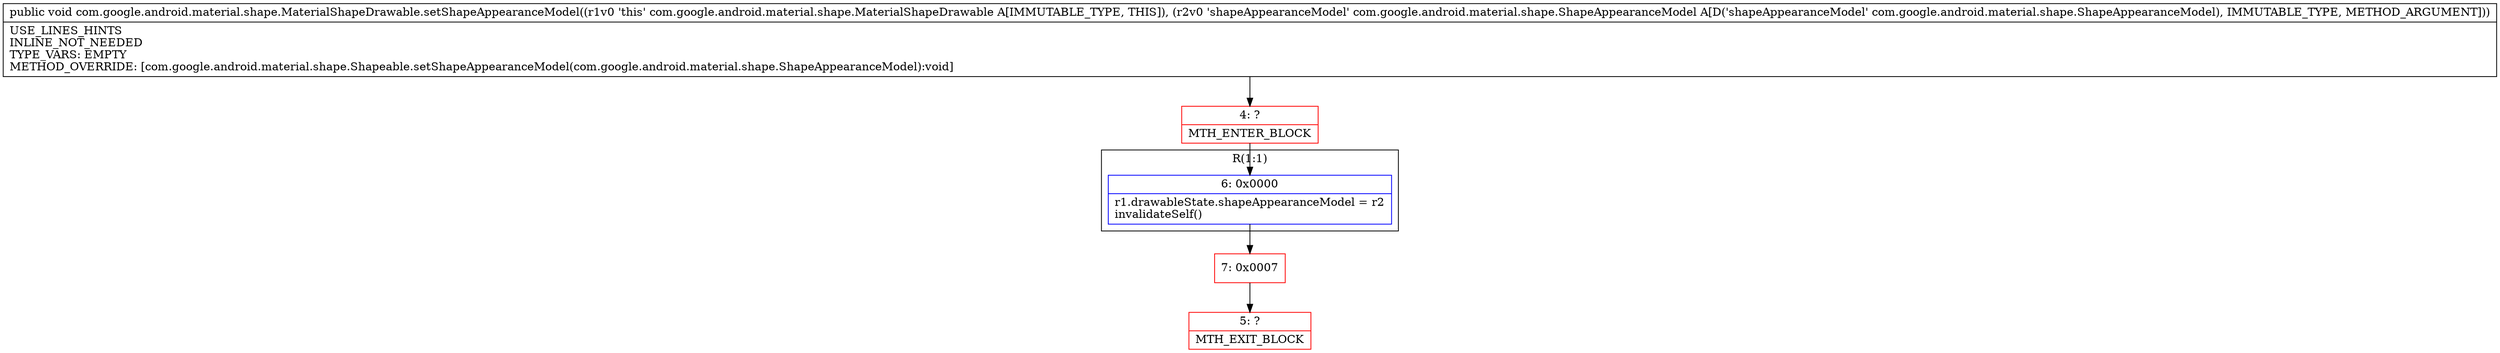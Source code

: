 digraph "CFG forcom.google.android.material.shape.MaterialShapeDrawable.setShapeAppearanceModel(Lcom\/google\/android\/material\/shape\/ShapeAppearanceModel;)V" {
subgraph cluster_Region_1750927660 {
label = "R(1:1)";
node [shape=record,color=blue];
Node_6 [shape=record,label="{6\:\ 0x0000|r1.drawableState.shapeAppearanceModel = r2\linvalidateSelf()\l}"];
}
Node_4 [shape=record,color=red,label="{4\:\ ?|MTH_ENTER_BLOCK\l}"];
Node_7 [shape=record,color=red,label="{7\:\ 0x0007}"];
Node_5 [shape=record,color=red,label="{5\:\ ?|MTH_EXIT_BLOCK\l}"];
MethodNode[shape=record,label="{public void com.google.android.material.shape.MaterialShapeDrawable.setShapeAppearanceModel((r1v0 'this' com.google.android.material.shape.MaterialShapeDrawable A[IMMUTABLE_TYPE, THIS]), (r2v0 'shapeAppearanceModel' com.google.android.material.shape.ShapeAppearanceModel A[D('shapeAppearanceModel' com.google.android.material.shape.ShapeAppearanceModel), IMMUTABLE_TYPE, METHOD_ARGUMENT]))  | USE_LINES_HINTS\lINLINE_NOT_NEEDED\lTYPE_VARS: EMPTY\lMETHOD_OVERRIDE: [com.google.android.material.shape.Shapeable.setShapeAppearanceModel(com.google.android.material.shape.ShapeAppearanceModel):void]\l}"];
MethodNode -> Node_4;Node_6 -> Node_7;
Node_4 -> Node_6;
Node_7 -> Node_5;
}

